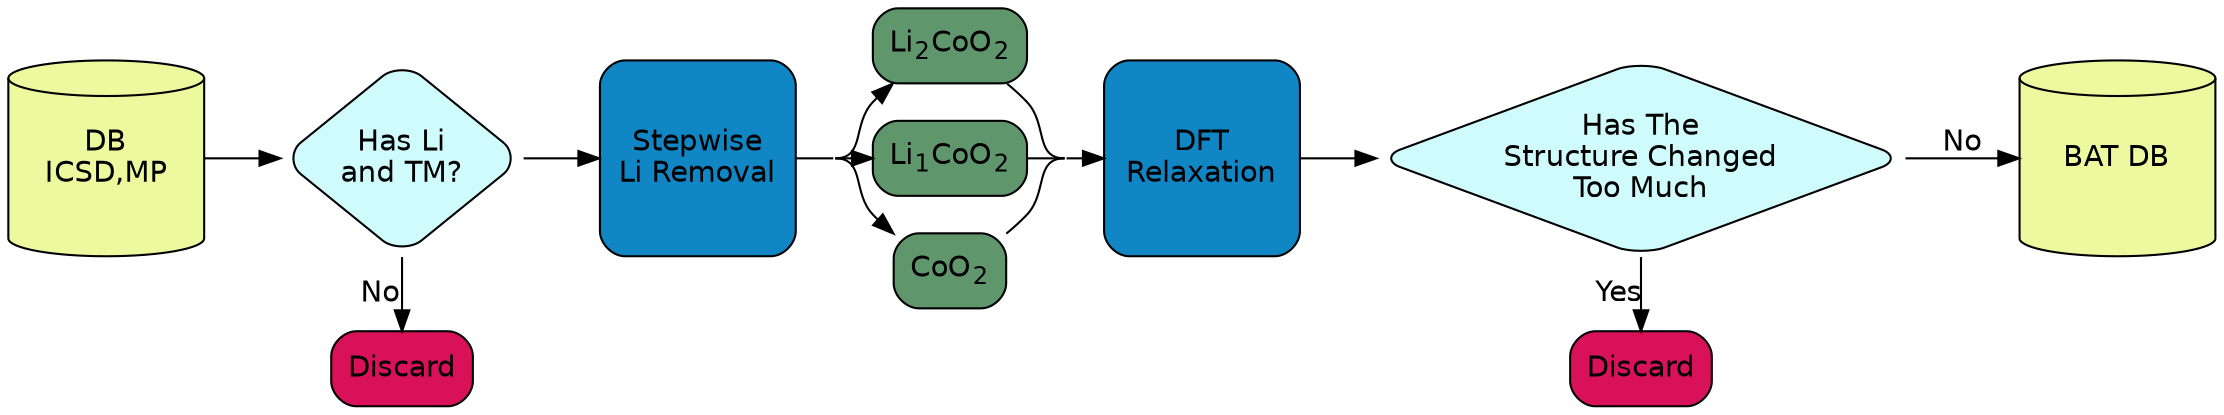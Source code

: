 digraph hierarchy {
size="30,7";
rankdir=LR;
splines="true";
concentrate = true;
graph [fontname = "helvetica"];
node [fontname = "helvetica"];
edge [fontname = "helvetica"];
#Colors https://coolors.co/e79094-60966c-81f5f9-ecf99f-fffefc-d81159
node[shape=box,style="filled,rounded",fillcolor="#60966c"]

#edge[dir=back, arrowtail=empty]
mpdb [label="DB\nICSD,MP",fillcolor="#ecf99f",style="filled",shape=cylinder,height=1.3,width=1.3]
battdb [label="BAT DB",fillcolor="#ecf99f",style="filled",shape=cylinder,height=1.3,width=1.3]
{ rank=same;
checkAtoms [label="Has Li\nand TM?", fillcolor="#81f5f960",style="filled,rounded",shape=diamond,height=1.3,width=1.3];
discard1 [label="Discard", fillcolor="#d81159"];

}
setRem [label="Stepwise\nLi Removal", fillcolor="#1186c5",style="filled,rounded",shape=record,height=1.3,width=1.3]
vasp [label="DFT\nRelaxation", fillcolor="#1186c5",style="filled,rounded",shape=record,height=1.3,width=1.3]
struct [label="Structure\nCheck", fillcolor="#81f5f960",style="filled,rounded",shape=diamond,height=1.3,width=1.3]

{ rank=same;
  struct [label="Has The\nStructure Changed\nToo Much", fillcolor="#81f5f960",style="filled,rounded",shape=diamond,height=1.3,width=1.3];
  discard2 [label="Discard", fillcolor="#d81159"];
}
{
  t3[label=<Li<SUB>2</SUB>CoO<SUB>2</SUB>>];
  t2[label=<Li<SUB>1</SUB>CoO<SUB>2</SUB>>];
  t1[label=<CoO<SUB>2</SUB>>];
}
checkAtoms -> discard1 [label="No"]
struct -> discard2 [label="Yes"]
mpdb -> checkAtoms -> setRem -> {t1, t2, t3} -> vasp -> struct
struct -> battdb [label="No"]
}
